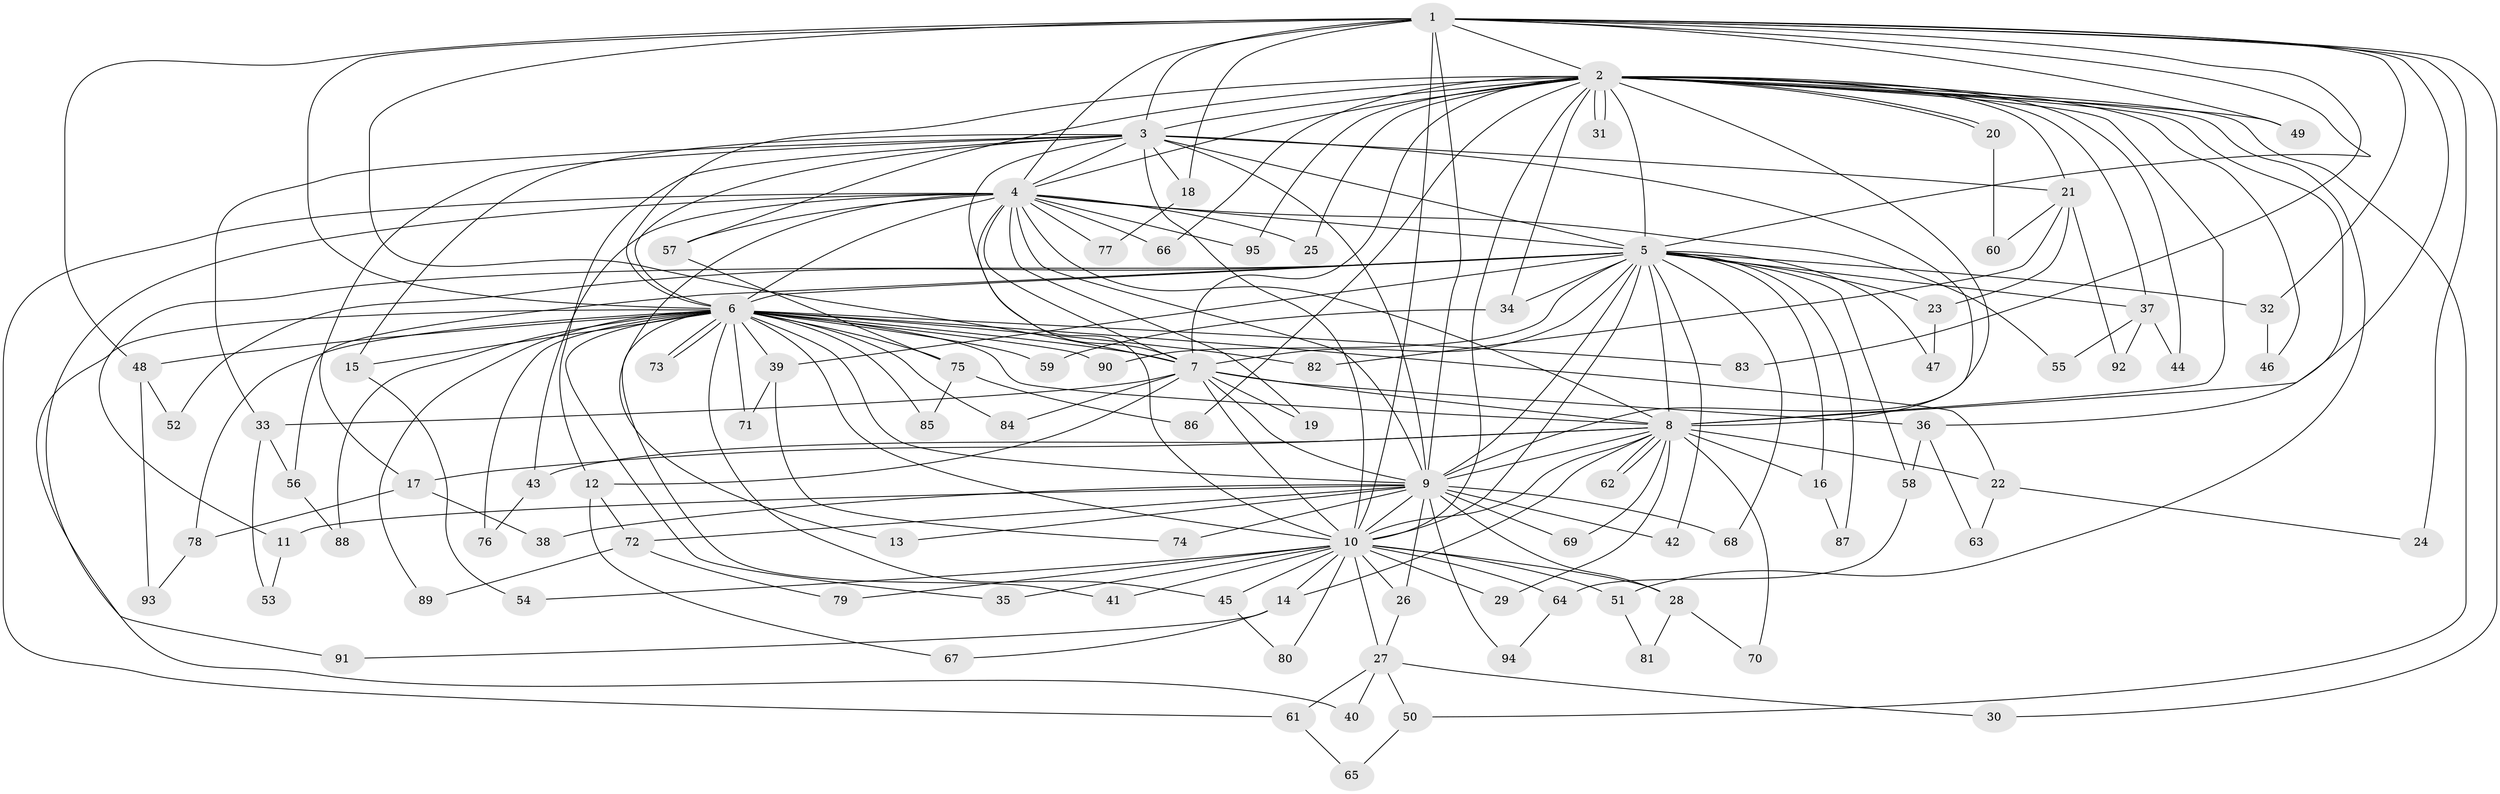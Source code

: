 // Generated by graph-tools (version 1.1) at 2025/25/03/09/25 03:25:40]
// undirected, 95 vertices, 215 edges
graph export_dot {
graph [start="1"]
  node [color=gray90,style=filled];
  1;
  2;
  3;
  4;
  5;
  6;
  7;
  8;
  9;
  10;
  11;
  12;
  13;
  14;
  15;
  16;
  17;
  18;
  19;
  20;
  21;
  22;
  23;
  24;
  25;
  26;
  27;
  28;
  29;
  30;
  31;
  32;
  33;
  34;
  35;
  36;
  37;
  38;
  39;
  40;
  41;
  42;
  43;
  44;
  45;
  46;
  47;
  48;
  49;
  50;
  51;
  52;
  53;
  54;
  55;
  56;
  57;
  58;
  59;
  60;
  61;
  62;
  63;
  64;
  65;
  66;
  67;
  68;
  69;
  70;
  71;
  72;
  73;
  74;
  75;
  76;
  77;
  78;
  79;
  80;
  81;
  82;
  83;
  84;
  85;
  86;
  87;
  88;
  89;
  90;
  91;
  92;
  93;
  94;
  95;
  1 -- 2;
  1 -- 3;
  1 -- 4;
  1 -- 5;
  1 -- 6;
  1 -- 7;
  1 -- 8;
  1 -- 9;
  1 -- 10;
  1 -- 18;
  1 -- 24;
  1 -- 30;
  1 -- 32;
  1 -- 48;
  1 -- 49;
  1 -- 83;
  2 -- 3;
  2 -- 4;
  2 -- 5;
  2 -- 6;
  2 -- 7;
  2 -- 8;
  2 -- 9;
  2 -- 10;
  2 -- 20;
  2 -- 20;
  2 -- 21;
  2 -- 25;
  2 -- 31;
  2 -- 31;
  2 -- 34;
  2 -- 36;
  2 -- 37;
  2 -- 44;
  2 -- 46;
  2 -- 49;
  2 -- 50;
  2 -- 51;
  2 -- 57;
  2 -- 66;
  2 -- 86;
  2 -- 95;
  3 -- 4;
  3 -- 5;
  3 -- 6;
  3 -- 7;
  3 -- 8;
  3 -- 9;
  3 -- 10;
  3 -- 12;
  3 -- 15;
  3 -- 17;
  3 -- 18;
  3 -- 21;
  3 -- 33;
  4 -- 5;
  4 -- 6;
  4 -- 7;
  4 -- 8;
  4 -- 9;
  4 -- 10;
  4 -- 13;
  4 -- 19;
  4 -- 25;
  4 -- 43;
  4 -- 55;
  4 -- 57;
  4 -- 61;
  4 -- 66;
  4 -- 77;
  4 -- 91;
  4 -- 95;
  5 -- 6;
  5 -- 7;
  5 -- 8;
  5 -- 9;
  5 -- 10;
  5 -- 11;
  5 -- 16;
  5 -- 23;
  5 -- 32;
  5 -- 34;
  5 -- 37;
  5 -- 39;
  5 -- 42;
  5 -- 47;
  5 -- 52;
  5 -- 56;
  5 -- 58;
  5 -- 68;
  5 -- 87;
  5 -- 90;
  6 -- 7;
  6 -- 8;
  6 -- 9;
  6 -- 10;
  6 -- 15;
  6 -- 22;
  6 -- 35;
  6 -- 39;
  6 -- 40;
  6 -- 41;
  6 -- 45;
  6 -- 48;
  6 -- 59;
  6 -- 71;
  6 -- 73;
  6 -- 73;
  6 -- 75;
  6 -- 76;
  6 -- 78;
  6 -- 82;
  6 -- 83;
  6 -- 84;
  6 -- 85;
  6 -- 88;
  6 -- 89;
  6 -- 90;
  7 -- 8;
  7 -- 9;
  7 -- 10;
  7 -- 12;
  7 -- 19;
  7 -- 33;
  7 -- 36;
  7 -- 84;
  8 -- 9;
  8 -- 10;
  8 -- 14;
  8 -- 16;
  8 -- 17;
  8 -- 22;
  8 -- 29;
  8 -- 43;
  8 -- 62;
  8 -- 62;
  8 -- 69;
  8 -- 70;
  9 -- 10;
  9 -- 11;
  9 -- 13;
  9 -- 26;
  9 -- 28;
  9 -- 38;
  9 -- 42;
  9 -- 68;
  9 -- 69;
  9 -- 72;
  9 -- 74;
  9 -- 94;
  10 -- 14;
  10 -- 26;
  10 -- 27;
  10 -- 28;
  10 -- 29;
  10 -- 35;
  10 -- 41;
  10 -- 45;
  10 -- 51;
  10 -- 54;
  10 -- 64;
  10 -- 79;
  10 -- 80;
  11 -- 53;
  12 -- 67;
  12 -- 72;
  14 -- 67;
  14 -- 91;
  15 -- 54;
  16 -- 87;
  17 -- 38;
  17 -- 78;
  18 -- 77;
  20 -- 60;
  21 -- 23;
  21 -- 60;
  21 -- 82;
  21 -- 92;
  22 -- 24;
  22 -- 63;
  23 -- 47;
  26 -- 27;
  27 -- 30;
  27 -- 40;
  27 -- 50;
  27 -- 61;
  28 -- 70;
  28 -- 81;
  32 -- 46;
  33 -- 53;
  33 -- 56;
  34 -- 59;
  36 -- 58;
  36 -- 63;
  37 -- 44;
  37 -- 55;
  37 -- 92;
  39 -- 71;
  39 -- 74;
  43 -- 76;
  45 -- 80;
  48 -- 52;
  48 -- 93;
  50 -- 65;
  51 -- 81;
  56 -- 88;
  57 -- 75;
  58 -- 64;
  61 -- 65;
  64 -- 94;
  72 -- 79;
  72 -- 89;
  75 -- 85;
  75 -- 86;
  78 -- 93;
}
